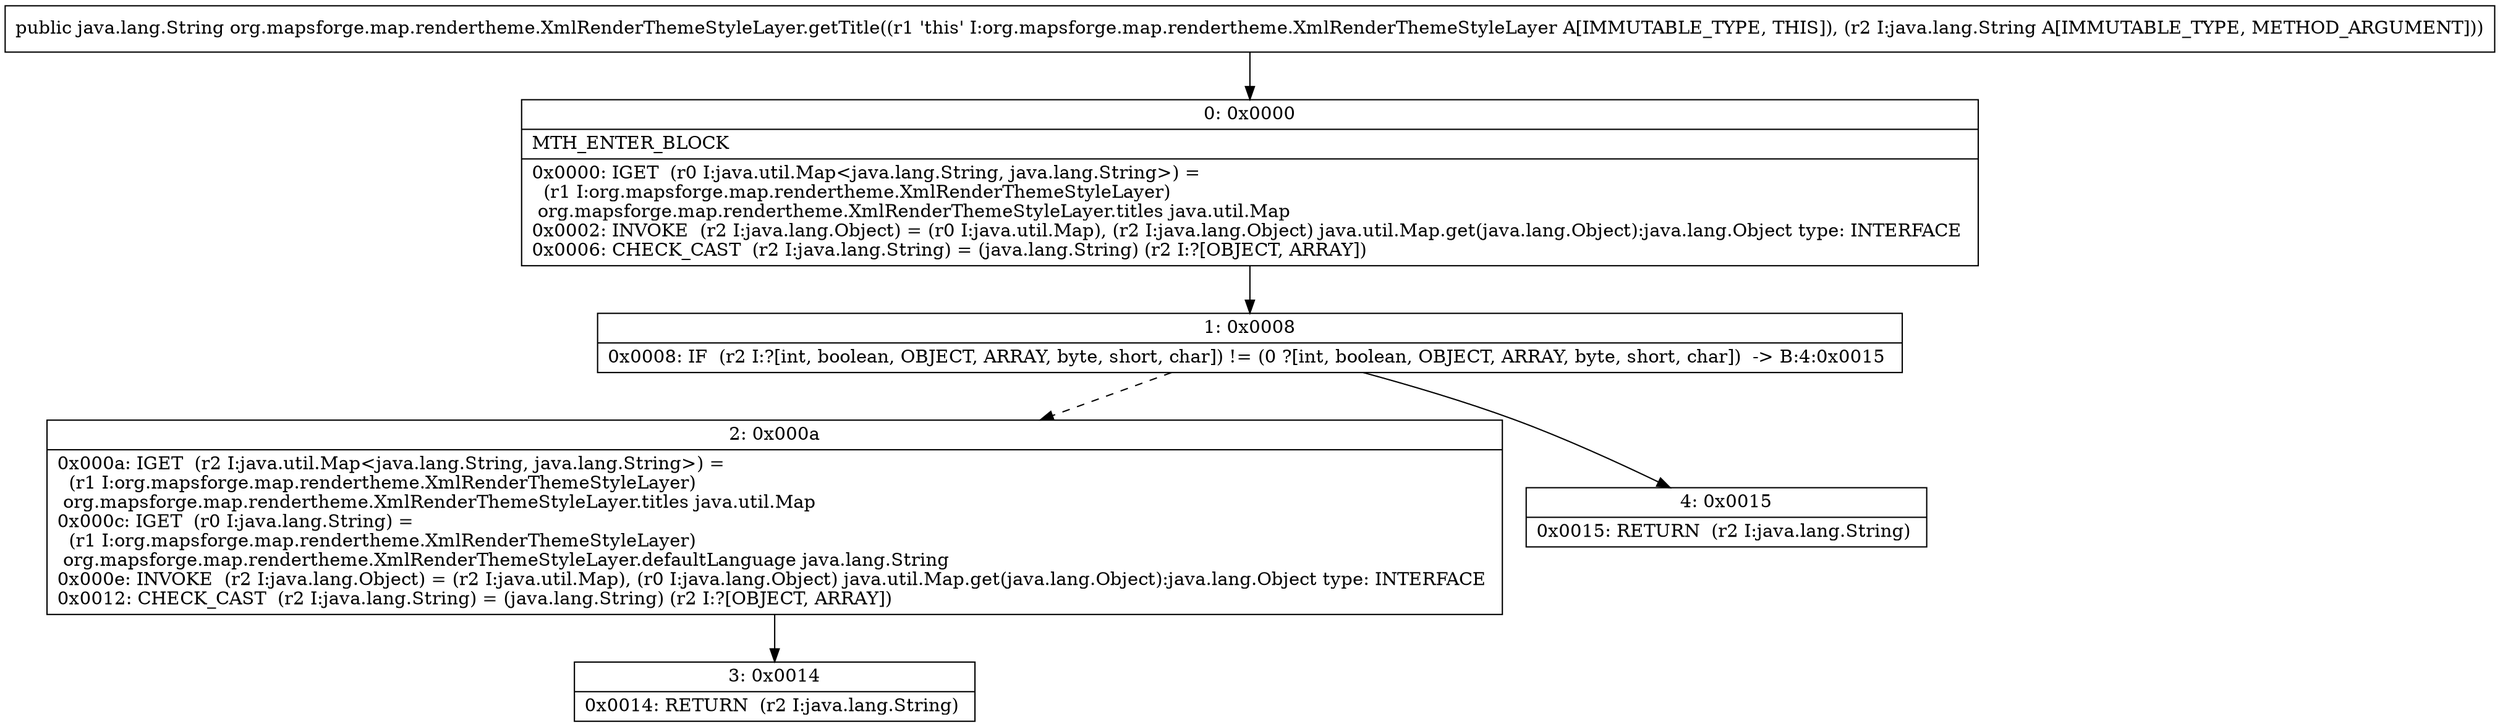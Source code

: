digraph "CFG fororg.mapsforge.map.rendertheme.XmlRenderThemeStyleLayer.getTitle(Ljava\/lang\/String;)Ljava\/lang\/String;" {
Node_0 [shape=record,label="{0\:\ 0x0000|MTH_ENTER_BLOCK\l|0x0000: IGET  (r0 I:java.util.Map\<java.lang.String, java.lang.String\>) = \l  (r1 I:org.mapsforge.map.rendertheme.XmlRenderThemeStyleLayer)\l org.mapsforge.map.rendertheme.XmlRenderThemeStyleLayer.titles java.util.Map \l0x0002: INVOKE  (r2 I:java.lang.Object) = (r0 I:java.util.Map), (r2 I:java.lang.Object) java.util.Map.get(java.lang.Object):java.lang.Object type: INTERFACE \l0x0006: CHECK_CAST  (r2 I:java.lang.String) = (java.lang.String) (r2 I:?[OBJECT, ARRAY]) \l}"];
Node_1 [shape=record,label="{1\:\ 0x0008|0x0008: IF  (r2 I:?[int, boolean, OBJECT, ARRAY, byte, short, char]) != (0 ?[int, boolean, OBJECT, ARRAY, byte, short, char])  \-\> B:4:0x0015 \l}"];
Node_2 [shape=record,label="{2\:\ 0x000a|0x000a: IGET  (r2 I:java.util.Map\<java.lang.String, java.lang.String\>) = \l  (r1 I:org.mapsforge.map.rendertheme.XmlRenderThemeStyleLayer)\l org.mapsforge.map.rendertheme.XmlRenderThemeStyleLayer.titles java.util.Map \l0x000c: IGET  (r0 I:java.lang.String) = \l  (r1 I:org.mapsforge.map.rendertheme.XmlRenderThemeStyleLayer)\l org.mapsforge.map.rendertheme.XmlRenderThemeStyleLayer.defaultLanguage java.lang.String \l0x000e: INVOKE  (r2 I:java.lang.Object) = (r2 I:java.util.Map), (r0 I:java.lang.Object) java.util.Map.get(java.lang.Object):java.lang.Object type: INTERFACE \l0x0012: CHECK_CAST  (r2 I:java.lang.String) = (java.lang.String) (r2 I:?[OBJECT, ARRAY]) \l}"];
Node_3 [shape=record,label="{3\:\ 0x0014|0x0014: RETURN  (r2 I:java.lang.String) \l}"];
Node_4 [shape=record,label="{4\:\ 0x0015|0x0015: RETURN  (r2 I:java.lang.String) \l}"];
MethodNode[shape=record,label="{public java.lang.String org.mapsforge.map.rendertheme.XmlRenderThemeStyleLayer.getTitle((r1 'this' I:org.mapsforge.map.rendertheme.XmlRenderThemeStyleLayer A[IMMUTABLE_TYPE, THIS]), (r2 I:java.lang.String A[IMMUTABLE_TYPE, METHOD_ARGUMENT])) }"];
MethodNode -> Node_0;
Node_0 -> Node_1;
Node_1 -> Node_2[style=dashed];
Node_1 -> Node_4;
Node_2 -> Node_3;
}


